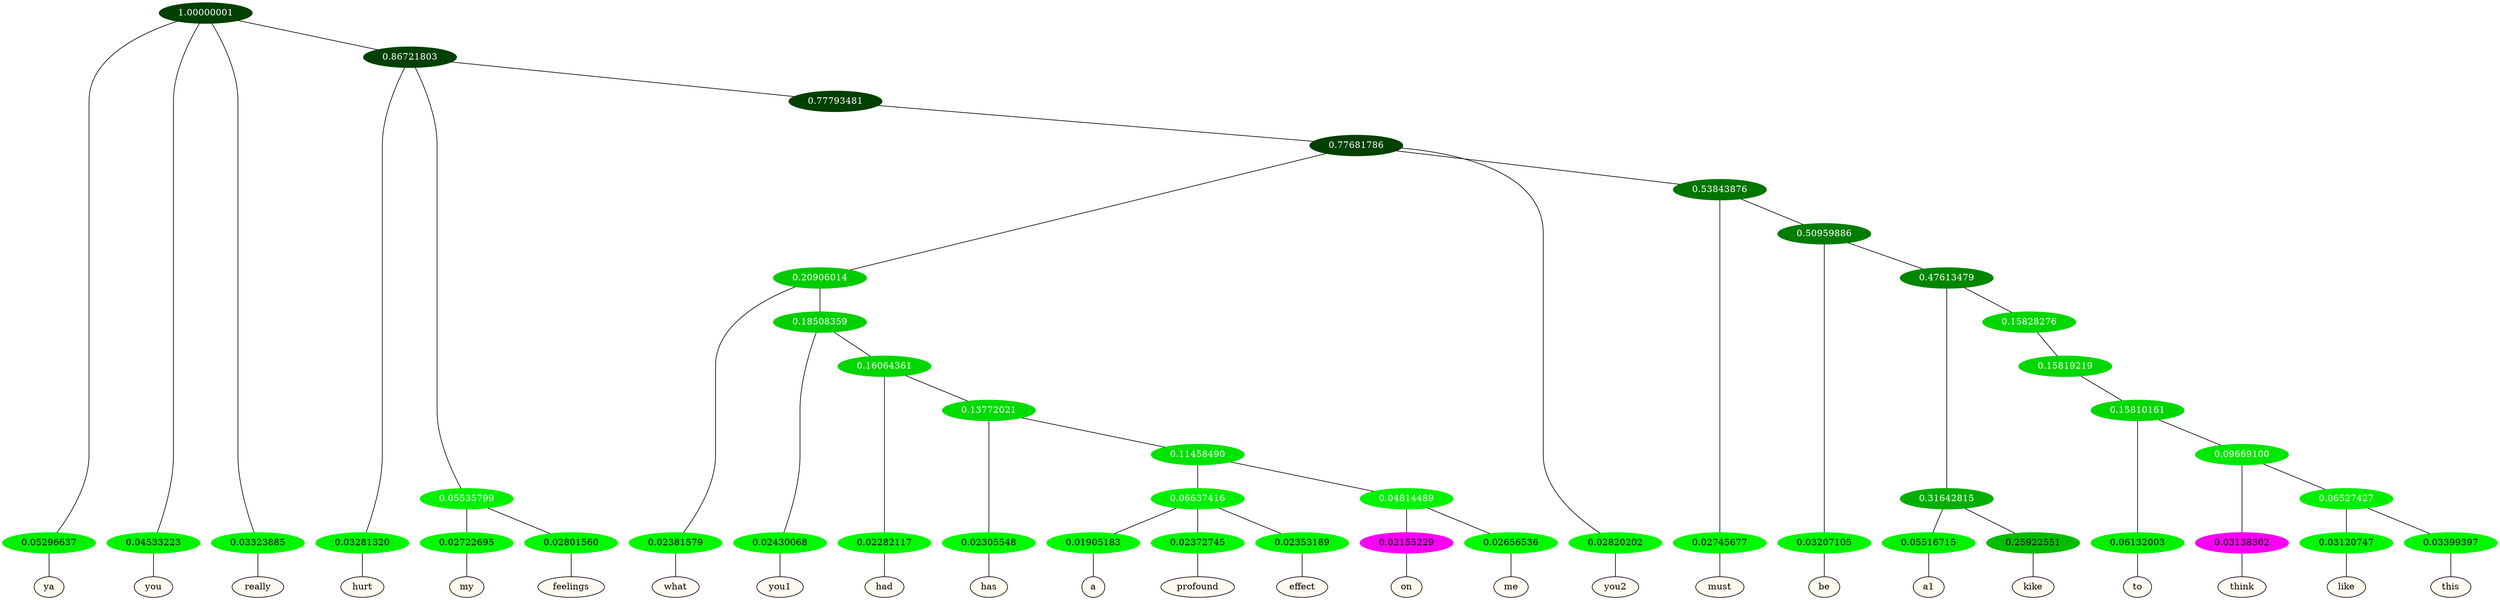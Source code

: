 graph {
	node [format=png height=0.15 nodesep=0.001 ordering=out overlap=prism overlap_scaling=0.01 ranksep=0.001 ratio=0.2 style=filled width=0.15]
	{
		rank=same
		a_w_1 [label=ya color=black fillcolor=floralwhite style="filled,solid"]
		a_w_2 [label=you color=black fillcolor=floralwhite style="filled,solid"]
		a_w_3 [label=really color=black fillcolor=floralwhite style="filled,solid"]
		a_w_5 [label=hurt color=black fillcolor=floralwhite style="filled,solid"]
		a_w_8 [label=my color=black fillcolor=floralwhite style="filled,solid"]
		a_w_9 [label=feelings color=black fillcolor=floralwhite style="filled,solid"]
		a_w_14 [label=what color=black fillcolor=floralwhite style="filled,solid"]
		a_w_18 [label=you1 color=black fillcolor=floralwhite style="filled,solid"]
		a_w_22 [label=had color=black fillcolor=floralwhite style="filled,solid"]
		a_w_26 [label=has color=black fillcolor=floralwhite style="filled,solid"]
		a_w_34 [label=a color=black fillcolor=floralwhite style="filled,solid"]
		a_w_35 [label=profound color=black fillcolor=floralwhite style="filled,solid"]
		a_w_36 [label=effect color=black fillcolor=floralwhite style="filled,solid"]
		a_w_37 [label=on color=black fillcolor=floralwhite style="filled,solid"]
		a_w_38 [label=me color=black fillcolor=floralwhite style="filled,solid"]
		a_w_12 [label=you2 color=black fillcolor=floralwhite style="filled,solid"]
		a_w_16 [label=must color=black fillcolor=floralwhite style="filled,solid"]
		a_w_20 [label=be color=black fillcolor=floralwhite style="filled,solid"]
		a_w_28 [label=a1 color=black fillcolor=floralwhite style="filled,solid"]
		a_w_29 [label=kike color=black fillcolor=floralwhite style="filled,solid"]
		a_w_39 [label=to color=black fillcolor=floralwhite style="filled,solid"]
		a_w_41 [label=think color=black fillcolor=floralwhite style="filled,solid"]
		a_w_43 [label=like color=black fillcolor=floralwhite style="filled,solid"]
		a_w_44 [label=this color=black fillcolor=floralwhite style="filled,solid"]
	}
	a_n_1 -- a_w_1
	a_n_2 -- a_w_2
	a_n_3 -- a_w_3
	a_n_5 -- a_w_5
	a_n_8 -- a_w_8
	a_n_9 -- a_w_9
	a_n_14 -- a_w_14
	a_n_18 -- a_w_18
	a_n_22 -- a_w_22
	a_n_26 -- a_w_26
	a_n_34 -- a_w_34
	a_n_35 -- a_w_35
	a_n_36 -- a_w_36
	a_n_37 -- a_w_37
	a_n_38 -- a_w_38
	a_n_12 -- a_w_12
	a_n_16 -- a_w_16
	a_n_20 -- a_w_20
	a_n_28 -- a_w_28
	a_n_29 -- a_w_29
	a_n_39 -- a_w_39
	a_n_41 -- a_w_41
	a_n_43 -- a_w_43
	a_n_44 -- a_w_44
	{
		rank=same
		a_n_1 [label=0.05296637 color="0.334 1.000 0.947" fontcolor=black]
		a_n_2 [label=0.04533223 color="0.334 1.000 0.955" fontcolor=black]
		a_n_3 [label=0.03323885 color="0.334 1.000 0.967" fontcolor=black]
		a_n_5 [label=0.03281320 color="0.334 1.000 0.967" fontcolor=black]
		a_n_8 [label=0.02722695 color="0.334 1.000 0.973" fontcolor=black]
		a_n_9 [label=0.02801560 color="0.334 1.000 0.972" fontcolor=black]
		a_n_14 [label=0.02381579 color="0.334 1.000 0.976" fontcolor=black]
		a_n_18 [label=0.02430068 color="0.334 1.000 0.976" fontcolor=black]
		a_n_22 [label=0.02282117 color="0.334 1.000 0.977" fontcolor=black]
		a_n_26 [label=0.02305548 color="0.334 1.000 0.977" fontcolor=black]
		a_n_34 [label=0.01905183 color="0.334 1.000 0.981" fontcolor=black]
		a_n_35 [label=0.02372745 color="0.334 1.000 0.976" fontcolor=black]
		a_n_36 [label=0.02353189 color="0.334 1.000 0.976" fontcolor=black]
		a_n_37 [label=0.02155229 color="0.835 1.000 0.978" fontcolor=black]
		a_n_38 [label=0.02656536 color="0.334 1.000 0.973" fontcolor=black]
		a_n_12 [label=0.02820202 color="0.334 1.000 0.972" fontcolor=black]
		a_n_16 [label=0.02745677 color="0.334 1.000 0.973" fontcolor=black]
		a_n_20 [label=0.03207105 color="0.334 1.000 0.968" fontcolor=black]
		a_n_28 [label=0.05516715 color="0.334 1.000 0.945" fontcolor=black]
		a_n_29 [label=0.25922551 color="0.334 1.000 0.741" fontcolor=black]
		a_n_39 [label=0.06132003 color="0.334 1.000 0.939" fontcolor=black]
		a_n_41 [label=0.03138302 color="0.835 1.000 0.969" fontcolor=black]
		a_n_43 [label=0.03120747 color="0.334 1.000 0.969" fontcolor=black]
		a_n_44 [label=0.03399397 color="0.334 1.000 0.966" fontcolor=black]
	}
	a_n_0 [label=1.00000001 color="0.334 1.000 0.250" fontcolor=grey99]
	a_n_0 -- a_n_1
	a_n_0 -- a_n_2
	a_n_0 -- a_n_3
	a_n_4 [label=0.86721803 color="0.334 1.000 0.250" fontcolor=grey99]
	a_n_0 -- a_n_4
	a_n_4 -- a_n_5
	a_n_6 [label=0.05535799 color="0.334 1.000 0.945" fontcolor=grey99]
	a_n_4 -- a_n_6
	a_n_7 [label=0.77793481 color="0.334 1.000 0.250" fontcolor=grey99]
	a_n_4 -- a_n_7
	a_n_6 -- a_n_8
	a_n_6 -- a_n_9
	a_n_10 [label=0.77681786 color="0.334 1.000 0.250" fontcolor=grey99]
	a_n_7 -- a_n_10
	a_n_11 [label=0.20906014 color="0.334 1.000 0.791" fontcolor=grey99]
	a_n_10 -- a_n_11
	a_n_10 -- a_n_12
	a_n_13 [label=0.53843876 color="0.334 1.000 0.462" fontcolor=grey99]
	a_n_10 -- a_n_13
	a_n_11 -- a_n_14
	a_n_15 [label=0.18508359 color="0.334 1.000 0.815" fontcolor=grey99]
	a_n_11 -- a_n_15
	a_n_13 -- a_n_16
	a_n_17 [label=0.50959886 color="0.334 1.000 0.490" fontcolor=grey99]
	a_n_13 -- a_n_17
	a_n_15 -- a_n_18
	a_n_19 [label=0.16064361 color="0.334 1.000 0.839" fontcolor=grey99]
	a_n_15 -- a_n_19
	a_n_17 -- a_n_20
	a_n_21 [label=0.47613479 color="0.334 1.000 0.524" fontcolor=grey99]
	a_n_17 -- a_n_21
	a_n_19 -- a_n_22
	a_n_23 [label=0.13772021 color="0.334 1.000 0.862" fontcolor=grey99]
	a_n_19 -- a_n_23
	a_n_24 [label=0.31642815 color="0.334 1.000 0.684" fontcolor=grey99]
	a_n_21 -- a_n_24
	a_n_25 [label=0.15828276 color="0.334 1.000 0.842" fontcolor=grey99]
	a_n_21 -- a_n_25
	a_n_23 -- a_n_26
	a_n_27 [label=0.11458490 color="0.334 1.000 0.885" fontcolor=grey99]
	a_n_23 -- a_n_27
	a_n_24 -- a_n_28
	a_n_24 -- a_n_29
	a_n_30 [label=0.15819219 color="0.334 1.000 0.842" fontcolor=grey99]
	a_n_25 -- a_n_30
	a_n_31 [label=0.06637416 color="0.334 1.000 0.934" fontcolor=grey99]
	a_n_27 -- a_n_31
	a_n_32 [label=0.04814489 color="0.334 1.000 0.952" fontcolor=grey99]
	a_n_27 -- a_n_32
	a_n_33 [label=0.15810161 color="0.334 1.000 0.842" fontcolor=grey99]
	a_n_30 -- a_n_33
	a_n_31 -- a_n_34
	a_n_31 -- a_n_35
	a_n_31 -- a_n_36
	a_n_32 -- a_n_37
	a_n_32 -- a_n_38
	a_n_33 -- a_n_39
	a_n_40 [label=0.09669100 color="0.334 1.000 0.903" fontcolor=grey99]
	a_n_33 -- a_n_40
	a_n_40 -- a_n_41
	a_n_42 [label=0.06527427 color="0.334 1.000 0.935" fontcolor=grey99]
	a_n_40 -- a_n_42
	a_n_42 -- a_n_43
	a_n_42 -- a_n_44
}
